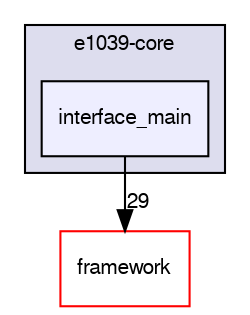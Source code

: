 digraph "/dev/shm/kenichi/update-e1039-doc/e1039-core/interface_main" {
  bgcolor=transparent;
  compound=true
  node [ fontsize="10", fontname="FreeSans"];
  edge [ labelfontsize="10", labelfontname="FreeSans"];
  subgraph clusterdir_0a085354c5474f38d4b9d20ae746ec67 {
    graph [ bgcolor="#ddddee", pencolor="black", label="e1039-core" fontname="FreeSans", fontsize="10", URL="dir_0a085354c5474f38d4b9d20ae746ec67.html"]
  dir_4109f03a5b9c2dae233205e99792f74d [shape=box, label="interface_main", style="filled", fillcolor="#eeeeff", pencolor="black", URL="dir_4109f03a5b9c2dae233205e99792f74d.html"];
  }
  dir_68879e08c6651a210f7d5b44f4a6e313 [shape=box label="framework" color="red" URL="dir_68879e08c6651a210f7d5b44f4a6e313.html"];
  dir_4109f03a5b9c2dae233205e99792f74d->dir_68879e08c6651a210f7d5b44f4a6e313 [headlabel="29", labeldistance=1.5 headhref="dir_000032_000024.html"];
}

